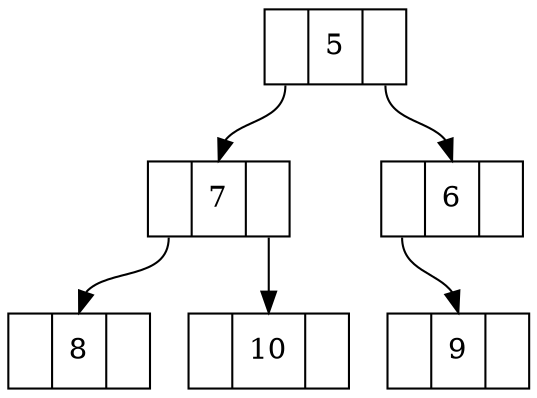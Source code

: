 digraph Heap {
	node [shape=record]

	node0 [label = "<f0> |<f1> 5|<f2> "]
	node0:f0 -> node1:f1
	node0:f2 -> node2:f1
	node1 [label = "<f0> |<f1> 7|<f2> "]
	node1:f0 -> node3:f1
	node1:f2 -> node4:f1
	node2 [label = "<f0> |<f1> 6|<f2> "]
	node2:f0 -> node5:f1
	node3 [label = "<f0> |<f1> 8|<f2> "]
	node4 [label = "<f0> |<f1> 10|<f2> "]
	node5 [label = "<f0> |<f1> 9|<f2> "]
}
